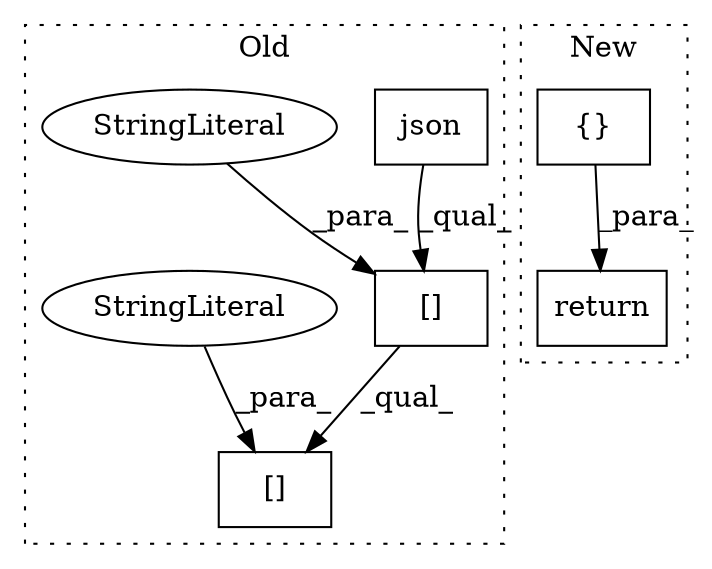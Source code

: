 digraph G {
subgraph cluster0 {
1 [label="json" a="32" s="8748" l="6" shape="box"];
3 [label="[]" a="2" s="8739,8761" l="16,1" shape="box"];
4 [label="StringLiteral" a="45" s="8755" l="6" shape="ellipse"];
5 [label="[]" a="2" s="8739,8771" l="24,1" shape="box"];
6 [label="StringLiteral" a="45" s="8763" l="8" shape="ellipse"];
label = "Old";
style="dotted";
}
subgraph cluster1 {
2 [label="{}" a="4" s="8514" l="2" shape="box"];
7 [label="return" a="41" s="8498" l="7" shape="box"];
label = "New";
style="dotted";
}
1 -> 3 [label="_qual_"];
2 -> 7 [label="_para_"];
3 -> 5 [label="_qual_"];
4 -> 3 [label="_para_"];
6 -> 5 [label="_para_"];
}